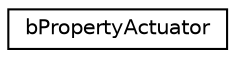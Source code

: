 digraph G
{
  edge [fontname="Helvetica",fontsize="10",labelfontname="Helvetica",labelfontsize="10"];
  node [fontname="Helvetica",fontsize="10",shape=record];
  rankdir=LR;
  Node1 [label="bPropertyActuator",height=0.2,width=0.4,color="black", fillcolor="white", style="filled",URL="$dc/d13/structbPropertyActuator.html"];
}
